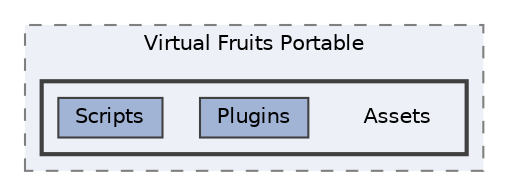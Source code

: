 digraph "C:/Users/oscar/OneDrive/Documentos/Unity Projects/Virtual Fruits Portable/Assets"
{
 // LATEX_PDF_SIZE
  bgcolor="transparent";
  edge [fontname=Helvetica,fontsize=10,labelfontname=Helvetica,labelfontsize=10];
  node [fontname=Helvetica,fontsize=10,shape=box,height=0.2,width=0.4];
  compound=true
  subgraph clusterdir_1aefa932d9298204c3004511496bb7c1 {
    graph [ bgcolor="#edf0f7", pencolor="grey50", label="Virtual Fruits Portable", fontname=Helvetica,fontsize=10 style="filled,dashed", URL="dir_1aefa932d9298204c3004511496bb7c1.html",tooltip=""]
  subgraph clusterdir_d09155fa5d5d571b1e5a5f7c8812230a {
    graph [ bgcolor="#edf0f7", pencolor="grey25", label="", fontname=Helvetica,fontsize=10 style="filled,bold", URL="dir_d09155fa5d5d571b1e5a5f7c8812230a.html",tooltip=""]
    dir_d09155fa5d5d571b1e5a5f7c8812230a [shape=plaintext, label="Assets"];
  dir_3be6d1c783b54b11c248453d57ad1b78 [label="Plugins", fillcolor="#a2b4d6", color="grey25", style="filled", URL="dir_3be6d1c783b54b11c248453d57ad1b78.html",tooltip=""];
  dir_796f65243602ff4566e5c6d8a5c1a7cf [label="Scripts", fillcolor="#a2b4d6", color="grey25", style="filled", URL="dir_796f65243602ff4566e5c6d8a5c1a7cf.html",tooltip=""];
  }
  }
}
